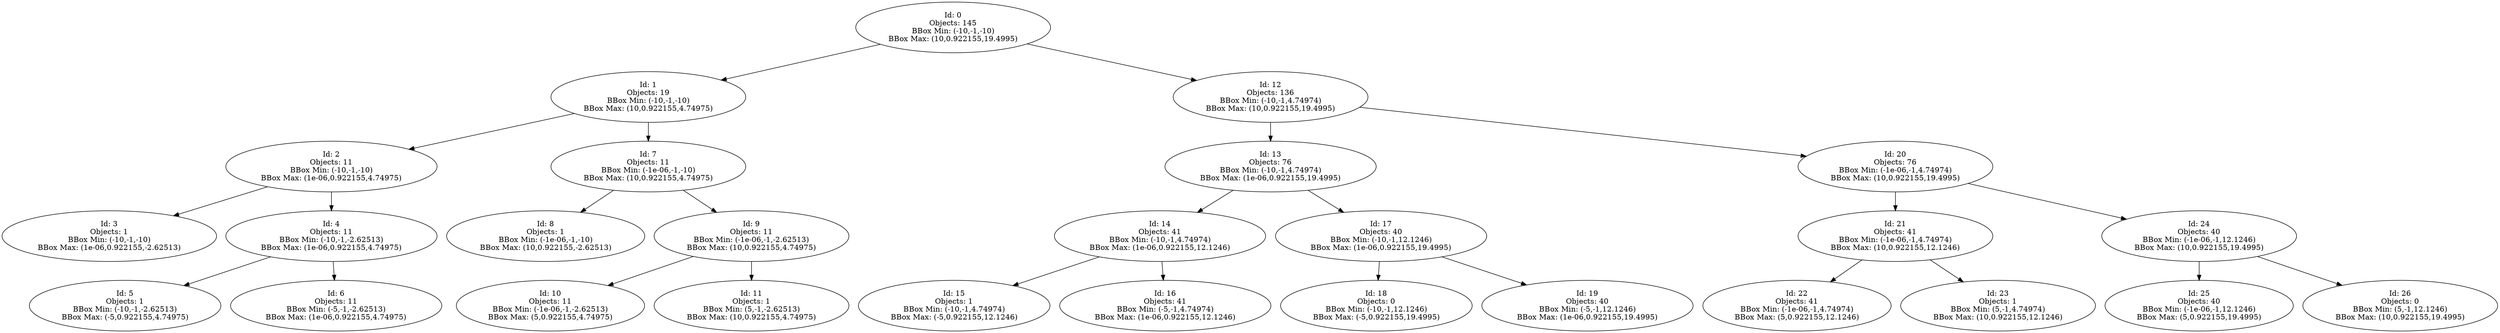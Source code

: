 digraph BSPTree {
  "0xaaaaff236820" [label="Id: 0\nObjects: 145\nBBox Min: (-10,-1,-10)\nBBox Max: (10,0.922155,19.4995)"];
  "0xaaaaff236820" -> "0xaaaaff1e8610";
  "0xaaaaff1e8610" [label="Id: 1\nObjects: 19\nBBox Min: (-10,-1,-10)\nBBox Max: (10,0.922155,4.74975)"];
  "0xaaaaff1e8610" -> "0xaaaaff27d300";
  "0xaaaaff27d300" [label="Id: 2\nObjects: 11\nBBox Min: (-10,-1,-10)\nBBox Max: (1e-06,0.922155,4.74975)"];
  "0xaaaaff27d300" -> "0xaaaaff2812d0";
  "0xaaaaff2812d0" [label="Id: 3\nObjects: 1\nBBox Min: (-10,-1,-10)\nBBox Max: (1e-06,0.922155,-2.62513)"];
  "0xaaaaff27d300" -> "0xaaaaff281340";
  "0xaaaaff281340" [label="Id: 4\nObjects: 11\nBBox Min: (-10,-1,-2.62513)\nBBox Max: (1e-06,0.922155,4.74975)"];
  "0xaaaaff281340" -> "0xaaaaff284a20";
  "0xaaaaff284a20" [label="Id: 5\nObjects: 1\nBBox Min: (-10,-1,-2.62513)\nBBox Max: (-5,0.922155,4.74975)"];
  "0xaaaaff281340" -> "0xaaaaff285940";
  "0xaaaaff285940" [label="Id: 6\nObjects: 11\nBBox Min: (-5,-1,-2.62513)\nBBox Max: (1e-06,0.922155,4.74975)"];
  "0xaaaaff1e8610" -> "0xaaaaff2859b0";
  "0xaaaaff2859b0" [label="Id: 7\nObjects: 11\nBBox Min: (-1e-06,-1,-10)\nBBox Max: (10,0.922155,4.74975)"];
  "0xaaaaff2859b0" -> "0xaaaaff285230";
  "0xaaaaff285230" [label="Id: 8\nObjects: 1\nBBox Min: (-1e-06,-1,-10)\nBBox Max: (10,0.922155,-2.62513)"];
  "0xaaaaff2859b0" -> "0xaaaaff2852a0";
  "0xaaaaff2852a0" [label="Id: 9\nObjects: 11\nBBox Min: (-1e-06,-1,-2.62513)\nBBox Max: (10,0.922155,4.74975)"];
  "0xaaaaff2852a0" -> "0xaaaaff27de50";
  "0xaaaaff27de50" [label="Id: 10\nObjects: 11\nBBox Min: (-1e-06,-1,-2.62513)\nBBox Max: (5,0.922155,4.74975)"];
  "0xaaaaff2852a0" -> "0xaaaaff27dec0";
  "0xaaaaff27dec0" [label="Id: 11\nObjects: 1\nBBox Min: (5,-1,-2.62513)\nBBox Max: (10,0.922155,4.74975)"];
  "0xaaaaff236820" -> "0xaaaaff27dc00";
  "0xaaaaff27dc00" [label="Id: 12\nObjects: 136\nBBox Min: (-10,-1,4.74974)\nBBox Max: (10,0.922155,19.4995)"];
  "0xaaaaff27dc00" -> "0xaaaaff1e9680";
  "0xaaaaff1e9680" [label="Id: 13\nObjects: 76\nBBox Min: (-10,-1,4.74974)\nBBox Max: (1e-06,0.922155,19.4995)"];
  "0xaaaaff1e9680" -> "0xaaaaff284e30";
  "0xaaaaff284e30" [label="Id: 14\nObjects: 41\nBBox Min: (-10,-1,4.74974)\nBBox Max: (1e-06,0.922155,12.1246)"];
  "0xaaaaff284e30" -> "0xaaaaff2924a0";
  "0xaaaaff2924a0" [label="Id: 15\nObjects: 1\nBBox Min: (-10,-1,4.74974)\nBBox Max: (-5,0.922155,12.1246)"];
  "0xaaaaff284e30" -> "0xaaaaff281610";
  "0xaaaaff281610" [label="Id: 16\nObjects: 41\nBBox Min: (-5,-1,4.74974)\nBBox Max: (1e-06,0.922155,12.1246)"];
  "0xaaaaff1e9680" -> "0xaaaaff27dc70";
  "0xaaaaff27dc70" [label="Id: 17\nObjects: 40\nBBox Min: (-10,-1,12.1246)\nBBox Max: (1e-06,0.922155,19.4995)"];
  "0xaaaaff27dc70" -> "0xaaaaff27d800";
  "0xaaaaff27d800" [label="Id: 18\nObjects: 0\nBBox Min: (-10,-1,12.1246)\nBBox Max: (-5,0.922155,19.4995)"];
  "0xaaaaff27dc70" -> "0xaaaaff284b30";
  "0xaaaaff284b30" [label="Id: 19\nObjects: 40\nBBox Min: (-5,-1,12.1246)\nBBox Max: (1e-06,0.922155,19.4995)"];
  "0xaaaaff27dc00" -> "0xaaaaff27cce0";
  "0xaaaaff27cce0" [label="Id: 20\nObjects: 76\nBBox Min: (-1e-06,-1,4.74974)\nBBox Max: (10,0.922155,19.4995)"];
  "0xaaaaff27cce0" -> "0xaaaaff27cfc0";
  "0xaaaaff27cfc0" [label="Id: 21\nObjects: 41\nBBox Min: (-1e-06,-1,4.74974)\nBBox Max: (10,0.922155,12.1246)"];
  "0xaaaaff27cfc0" -> "0xaaaaff2856f0";
  "0xaaaaff2856f0" [label="Id: 22\nObjects: 41\nBBox Min: (-1e-06,-1,4.74974)\nBBox Max: (5,0.922155,12.1246)"];
  "0xaaaaff27cfc0" -> "0xaaaaff284ba0";
  "0xaaaaff284ba0" [label="Id: 23\nObjects: 1\nBBox Min: (5,-1,4.74974)\nBBox Max: (10,0.922155,12.1246)"];
  "0xaaaaff27cce0" -> "0xaaaaff284c10";
  "0xaaaaff284c10" [label="Id: 24\nObjects: 40\nBBox Min: (-1e-06,-1,12.1246)\nBBox Max: (10,0.922155,19.4995)"];
  "0xaaaaff284c10" -> "0xaaaaff1e8d60";
  "0xaaaaff1e8d60" [label="Id: 25\nObjects: 40\nBBox Min: (-1e-06,-1,12.1246)\nBBox Max: (5,0.922155,19.4995)"];
  "0xaaaaff284c10" -> "0xaaaaff1e8f20";
  "0xaaaaff1e8f20" [label="Id: 26\nObjects: 0\nBBox Min: (5,-1,12.1246)\nBBox Max: (10,0.922155,19.4995)"];
}
